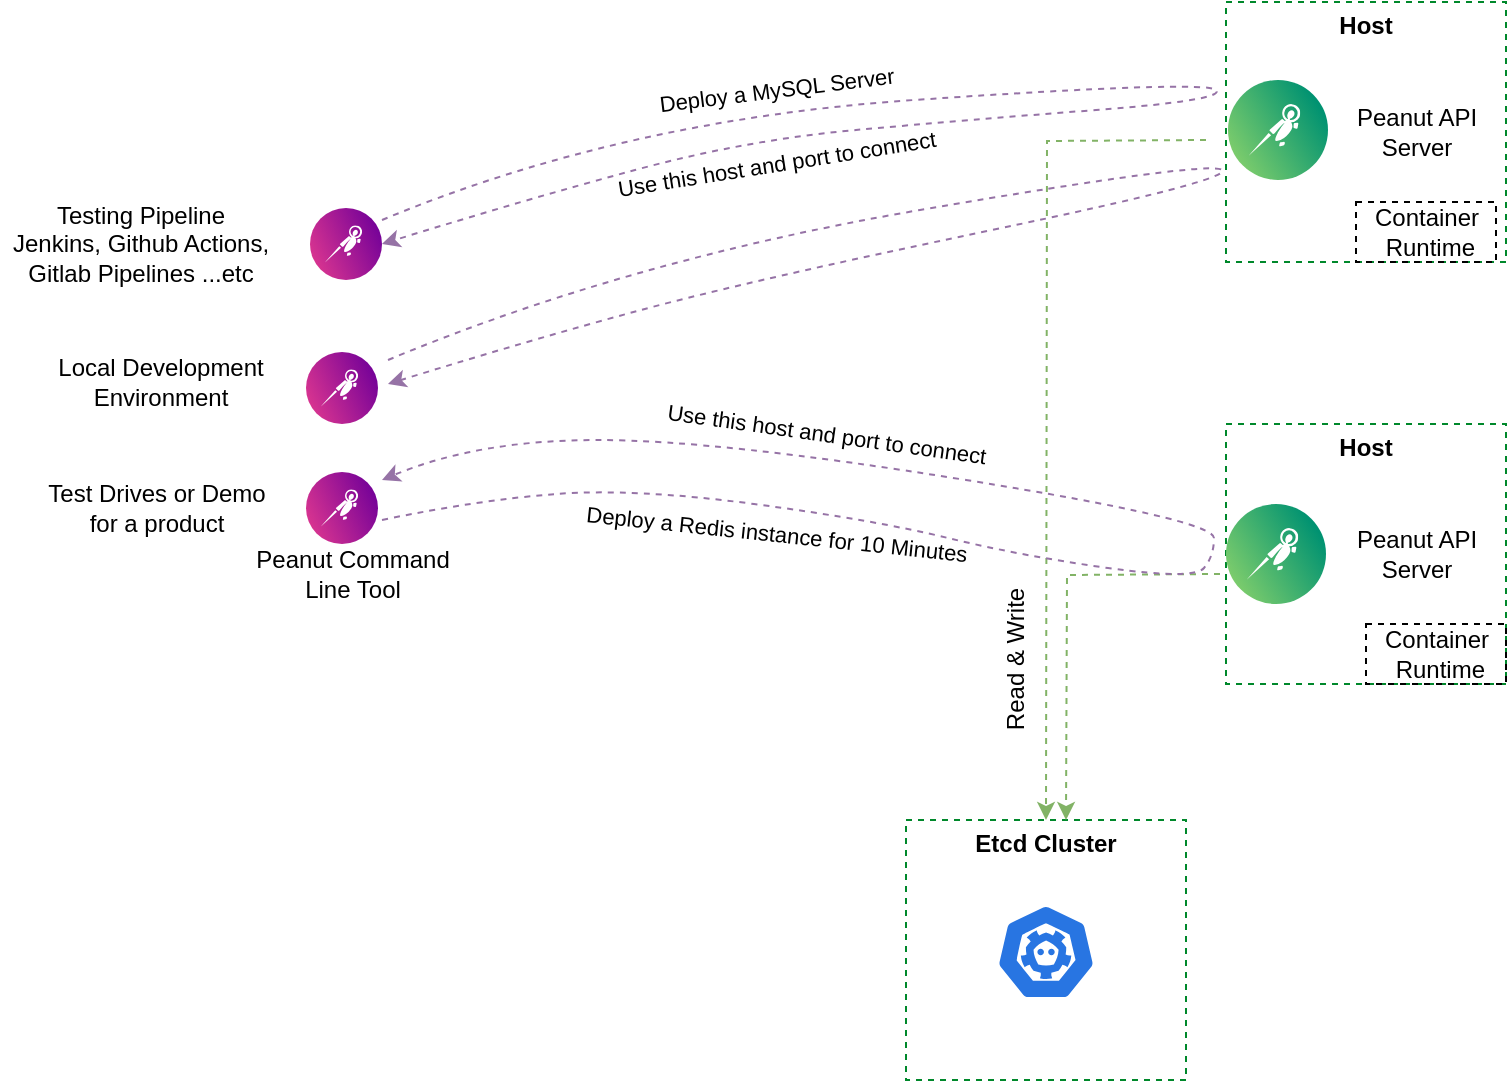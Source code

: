 <mxfile version="14.8.6" type="device"><diagram id="EEk3hWR6cmc1obRJfSGx" name="Page-1"><mxGraphModel dx="1106" dy="737" grid="1" gridSize="10" guides="1" tooltips="1" connect="1" arrows="1" fold="1" page="1" pageScale="1" pageWidth="850" pageHeight="1100" math="0" shadow="0"><root><mxCell id="0"/><mxCell id="1" parent="0"/><mxCell id="uSS9VMIlQwdC_qtTdkFu-45" style="edgeStyle=orthogonalEdgeStyle;rounded=0;orthogonalLoop=1;jettySize=auto;html=1;fillColor=#d5e8d4;strokeColor=#82b366;entryX=0.5;entryY=0;entryDx=0;entryDy=0;dashed=1;" parent="1" edge="1"><mxGeometry relative="1" as="geometry"><mxPoint x="550" y="680" as="targetPoint"/><mxPoint x="630" y="340" as="sourcePoint"/></mxGeometry></mxCell><mxCell id="uSS9VMIlQwdC_qtTdkFu-5" value="Host" style="fontStyle=1;verticalAlign=top;align=center;spacingTop=-2;fillColor=none;rounded=0;whiteSpace=wrap;html=1;strokeColor=#00882B;strokeWidth=1;dashed=1;container=1;collapsible=0;expand=0;recursiveResize=0;" parent="1" vertex="1"><mxGeometry x="640" y="271" width="140" height="130" as="geometry"/></mxCell><mxCell id="uSS9VMIlQwdC_qtTdkFu-53" value="Peanut API&lt;br&gt;Server" style="text;html=1;align=center;verticalAlign=middle;resizable=0;points=[];autosize=1;fontStyle=0" parent="uSS9VMIlQwdC_qtTdkFu-5" vertex="1"><mxGeometry x="55" y="50" width="80" height="30" as="geometry"/></mxCell><mxCell id="ACO7x6NWXdiYap0B96Kk-5" value="Container&lt;br&gt;&amp;nbsp;Runtime" style="text;html=1;align=center;verticalAlign=middle;resizable=0;points=[];autosize=1;fontStyle=0;strokeColor=#000000;dashed=1;" parent="uSS9VMIlQwdC_qtTdkFu-5" vertex="1"><mxGeometry x="65" y="100" width="70" height="30" as="geometry"/></mxCell><mxCell id="ACO7x6NWXdiYap0B96Kk-10" value="" style="aspect=fixed;perimeter=ellipsePerimeter;html=1;align=center;fontSize=12;verticalAlign=top;fontColor=#364149;shadow=0;dashed=0;image;image=img/lib/cumulus/cumulus_linux_icon.svg;strokeColor=#000000;fillColor=none;" parent="uSS9VMIlQwdC_qtTdkFu-5" vertex="1"><mxGeometry x="1" y="39" width="50" height="50" as="geometry"/></mxCell><mxCell id="uSS9VMIlQwdC_qtTdkFu-11" value="Host" style="fontStyle=1;verticalAlign=top;align=center;spacingTop=-2;fillColor=none;rounded=0;whiteSpace=wrap;html=1;strokeColor=#00882B;strokeWidth=1;dashed=1;container=1;collapsible=0;expand=0;recursiveResize=0;" parent="1" vertex="1"><mxGeometry x="640" y="482" width="140" height="130" as="geometry"/></mxCell><mxCell id="uSS9VMIlQwdC_qtTdkFu-54" value="Peanut API&lt;br&gt;Server" style="text;html=1;align=center;verticalAlign=middle;resizable=0;points=[];autosize=1;fontStyle=0" parent="uSS9VMIlQwdC_qtTdkFu-11" vertex="1"><mxGeometry x="55" y="50" width="80" height="30" as="geometry"/></mxCell><mxCell id="ACO7x6NWXdiYap0B96Kk-6" value="Container&lt;br&gt;&amp;nbsp;Runtime" style="text;html=1;align=center;verticalAlign=middle;resizable=0;points=[];autosize=1;fontStyle=0;strokeColor=#000000;dashed=1;" parent="uSS9VMIlQwdC_qtTdkFu-11" vertex="1"><mxGeometry x="70" y="100" width="70" height="30" as="geometry"/></mxCell><mxCell id="uSS9VMIlQwdC_qtTdkFu-42" value="Etcd Cluster" style="fontStyle=1;verticalAlign=top;align=center;spacingTop=-2;fillColor=none;rounded=0;whiteSpace=wrap;html=1;strokeColor=#00882B;strokeWidth=1;dashed=1;container=1;collapsible=0;expand=0;recursiveResize=0;" parent="1" vertex="1"><mxGeometry x="480" y="680" width="140" height="130" as="geometry"/></mxCell><mxCell id="vI1kgo3eNfymgSUzlKZM-1" value="" style="html=1;dashed=0;whitespace=wrap;fillColor=#2875E2;strokeColor=#ffffff;points=[[0.005,0.63,0],[0.1,0.2,0],[0.9,0.2,0],[0.5,0,0],[0.995,0.63,0],[0.72,0.99,0],[0.5,1,0],[0.28,0.99,0]];shape=mxgraph.kubernetes.icon;prIcon=etcd" parent="uSS9VMIlQwdC_qtTdkFu-42" vertex="1"><mxGeometry x="45" y="42" width="50" height="48" as="geometry"/></mxCell><mxCell id="uSS9VMIlQwdC_qtTdkFu-44" value="Deploy a Redis instance for 10 Minutes" style="text;html=1;align=center;verticalAlign=middle;resizable=0;points=[];autosize=1;rotation=6;fontSize=11;" parent="1" vertex="1"><mxGeometry x="310" y="527" width="210" height="20" as="geometry"/></mxCell><mxCell id="uSS9VMIlQwdC_qtTdkFu-49" value="Read &amp;amp; Write" style="text;html=1;align=center;verticalAlign=middle;resizable=0;points=[];autosize=1;rotation=-90;" parent="1" vertex="1"><mxGeometry x="490" y="590" width="90" height="20" as="geometry"/></mxCell><mxCell id="uSS9VMIlQwdC_qtTdkFu-52" value="Test Drives or Demo &lt;br&gt;for a product" style="text;html=1;align=center;verticalAlign=middle;resizable=0;points=[];autosize=1;rotation=0;" parent="1" vertex="1"><mxGeometry x="45" y="509" width="120" height="30" as="geometry"/></mxCell><mxCell id="vI1kgo3eNfymgSUzlKZM-2" value="Local Development &lt;br&gt;Environment" style="text;html=1;align=center;verticalAlign=middle;resizable=0;points=[];autosize=1;" parent="1" vertex="1"><mxGeometry x="47" y="446" width="120" height="30" as="geometry"/></mxCell><mxCell id="ACO7x6NWXdiYap0B96Kk-4" style="edgeStyle=orthogonalEdgeStyle;rounded=0;orthogonalLoop=1;jettySize=auto;html=1;fillColor=#d5e8d4;strokeColor=#82b366;dashed=1;" parent="1" edge="1"><mxGeometry relative="1" as="geometry"><mxPoint x="560" y="680" as="targetPoint"/><mxPoint x="637" y="557" as="sourcePoint"/></mxGeometry></mxCell><mxCell id="ACO7x6NWXdiYap0B96Kk-8" value="Testing Pipeline&lt;br&gt;Jenkins, Github Actions, &lt;br&gt;Gitlab Pipelines ...etc" style="text;html=1;align=center;verticalAlign=middle;resizable=0;points=[];autosize=1;" parent="1" vertex="1"><mxGeometry x="27" y="367" width="140" height="50" as="geometry"/></mxCell><mxCell id="ACO7x6NWXdiYap0B96Kk-9" value="" style="aspect=fixed;perimeter=ellipsePerimeter;html=1;align=center;fontSize=12;verticalAlign=top;fontColor=#364149;shadow=0;dashed=0;image;image=img/lib/cumulus/cumulus_linux_icon.svg;strokeColor=#000000;fillColor=none;" parent="1" vertex="1"><mxGeometry x="640" y="522" width="50" height="50" as="geometry"/></mxCell><mxCell id="ACO7x6NWXdiYap0B96Kk-27" value="Use this host and port to connect" style="text;html=1;align=center;verticalAlign=middle;resizable=0;points=[];autosize=1;rotation=8;fontSize=11;" parent="1" vertex="1"><mxGeometry x="350" y="477" width="180" height="20" as="geometry"/></mxCell><mxCell id="ACO7x6NWXdiYap0B96Kk-28" value="Deploy a MySQL Server" style="text;html=1;align=center;verticalAlign=middle;resizable=0;points=[];autosize=1;rotation=353;fontSize=11;" parent="1" vertex="1"><mxGeometry x="350" y="305" width="130" height="20" as="geometry"/></mxCell><mxCell id="ACO7x6NWXdiYap0B96Kk-29" value="Use this host and port to connect" style="text;html=1;align=center;verticalAlign=middle;resizable=0;points=[];autosize=1;rotation=351;fontSize=11;" parent="1" vertex="1"><mxGeometry x="325" y="342" width="180" height="20" as="geometry"/></mxCell><mxCell id="ACO7x6NWXdiYap0B96Kk-30" value="Peanut Command &lt;br&gt;Line Tool" style="text;html=1;align=center;verticalAlign=middle;resizable=0;points=[];autosize=1;rotation=0;" parent="1" vertex="1"><mxGeometry x="148" y="542" width="110" height="30" as="geometry"/></mxCell><mxCell id="ACO7x6NWXdiYap0B96Kk-32" value="" style="aspect=fixed;perimeter=ellipsePerimeter;html=1;align=center;fontSize=12;verticalAlign=top;fontColor=#364149;shadow=0;dashed=0;image;image=img/lib/cumulus/cumulus_netq_icon.svg;strokeColor=#000000;fillColor=none;" parent="1" vertex="1"><mxGeometry x="180" y="506" width="36" height="36" as="geometry"/></mxCell><mxCell id="ACO7x6NWXdiYap0B96Kk-33" value="" style="aspect=fixed;perimeter=ellipsePerimeter;html=1;align=center;fontSize=12;verticalAlign=top;fontColor=#364149;shadow=0;dashed=0;image;image=img/lib/cumulus/cumulus_netq_icon.svg;strokeColor=#000000;fillColor=none;" parent="1" vertex="1"><mxGeometry x="180" y="446" width="36" height="36" as="geometry"/></mxCell><mxCell id="ACO7x6NWXdiYap0B96Kk-34" value="" style="aspect=fixed;perimeter=ellipsePerimeter;html=1;align=center;fontSize=12;verticalAlign=top;fontColor=#364149;shadow=0;dashed=0;image;image=img/lib/cumulus/cumulus_netq_icon.svg;strokeColor=#000000;fillColor=none;" parent="1" vertex="1"><mxGeometry x="182" y="374" width="36" height="36" as="geometry"/></mxCell><mxCell id="f5V9r_mlOLtEiKpUFbFF-3" value="" style="curved=1;endArrow=classic;html=1;strokeColor=#9673a6;dashed=1;fillColor=#e1d5e7;entryX=1;entryY=0.5;entryDx=0;entryDy=0;" edge="1" parent="1" target="ACO7x6NWXdiYap0B96Kk-34"><mxGeometry width="50" height="50" relative="1" as="geometry"><mxPoint x="218" y="380" as="sourcePoint"/><mxPoint x="226" y="400" as="targetPoint"/><Array as="points"><mxPoint x="338" y="330"/><mxPoint x="630" y="310"/><mxPoint x="640" y="320"/><mxPoint x="510" y="330"/><mxPoint x="400" y="340"/><mxPoint x="289" y="370"/></Array></mxGeometry></mxCell><mxCell id="f5V9r_mlOLtEiKpUFbFF-5" value="" style="curved=1;endArrow=classic;html=1;strokeColor=#9673a6;dashed=1;fillColor=#e1d5e7;entryX=1;entryY=0.5;entryDx=0;entryDy=0;" edge="1" parent="1"><mxGeometry width="50" height="50" relative="1" as="geometry"><mxPoint x="221" y="450" as="sourcePoint"/><mxPoint x="221" y="462" as="targetPoint"/><Array as="points"><mxPoint x="341" y="400"/><mxPoint x="633" y="350"/><mxPoint x="643" y="360"/><mxPoint x="403" y="410"/><mxPoint x="292" y="440"/></Array></mxGeometry></mxCell><mxCell id="f5V9r_mlOLtEiKpUFbFF-6" value="" style="curved=1;endArrow=classic;html=1;strokeColor=#9673a6;dashed=1;fillColor=#e1d5e7;" edge="1" parent="1"><mxGeometry width="50" height="50" relative="1" as="geometry"><mxPoint x="218" y="530" as="sourcePoint"/><mxPoint x="218" y="510" as="targetPoint"/><Array as="points"><mxPoint x="266" y="520"/><mxPoint x="344" y="514"/><mxPoint x="464" y="530"/><mxPoint x="538" y="548"/><mxPoint x="624" y="560"/><mxPoint x="634" y="548"/><mxPoint x="634" y="530"/><mxPoint x="386" y="490"/><mxPoint x="266" y="490"/></Array></mxGeometry></mxCell></root></mxGraphModel></diagram></mxfile>